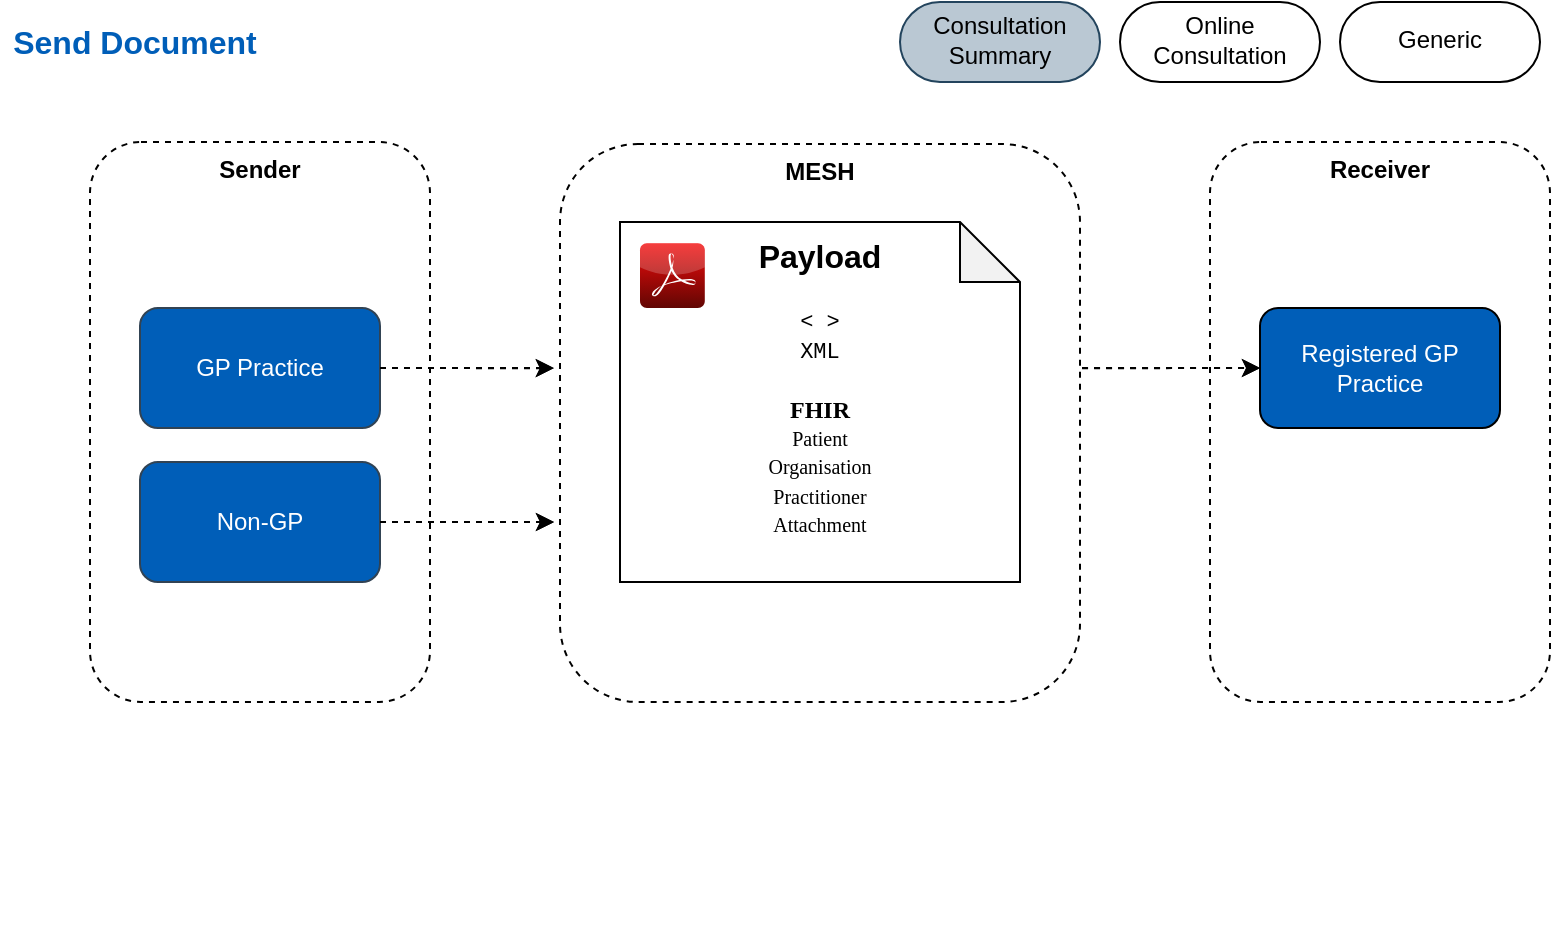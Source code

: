 <mxfile version="13.7.9" type="device" pages="2"><diagram name="Send Doc Payload Roadmap" id="LM8PAtmpakTXze312vQF"><mxGraphModel dx="1086" dy="806" grid="1" gridSize="10" guides="1" tooltips="1" connect="1" arrows="1" fold="1" page="1" pageScale="1" pageWidth="850" pageHeight="1100" math="0" shadow="0"><root><mxCell id="sRZr842CQpW33Wdx9Dos-0"/><mxCell id="sRZr842CQpW33Wdx9Dos-1" value="Generic" parent="sRZr842CQpW33Wdx9Dos-0" visible="0"/><object label="" tags="generic" id="nSyecWbWqNxiAxvZHDKm-29"><mxCell style="group" parent="sRZr842CQpW33Wdx9Dos-1" vertex="1" connectable="0"><mxGeometry x="55" y="80" width="730" height="540" as="geometry"/></mxCell></object><mxCell id="sRZr842CQpW33Wdx9Dos-3" value="&lt;b&gt;Receiver&lt;/b&gt;" style="rounded=1;whiteSpace=wrap;html=1;dashed=1;align=center;verticalAlign=top;" parent="nSyecWbWqNxiAxvZHDKm-29" vertex="1"><mxGeometry x="560" width="170" height="340" as="geometry"/></mxCell><mxCell id="nSyecWbWqNxiAxvZHDKm-23" value="Non-GP&lt;br&gt;(e.g. Community Pharmacy)" style="rounded=1;whiteSpace=wrap;html=1;fillColor=#647687;fontColor=#ffffff;strokeColor=#314354;" parent="nSyecWbWqNxiAxvZHDKm-29" vertex="1"><mxGeometry x="585" y="160" width="120" height="60" as="geometry"/></mxCell><mxCell id="sRZr842CQpW33Wdx9Dos-2" value="&lt;b&gt;MESH&lt;/b&gt;" style="rounded=1;whiteSpace=wrap;html=1;dashed=1;align=center;verticalAlign=top;" parent="nSyecWbWqNxiAxvZHDKm-29" vertex="1"><mxGeometry x="235" y="1" width="260" height="449" as="geometry"/></mxCell><mxCell id="sRZr842CQpW33Wdx9Dos-4" value="&lt;b&gt;Sender&lt;/b&gt;" style="rounded=1;whiteSpace=wrap;html=1;dashed=1;align=center;verticalAlign=top;" parent="nSyecWbWqNxiAxvZHDKm-29" vertex="1"><mxGeometry width="170" height="200" as="geometry"/></mxCell><mxCell id="sRZr842CQpW33Wdx9Dos-22" value="Any" style="rounded=1;whiteSpace=wrap;html=1;strokeColor=#314354;fontColor=#ffffff;fillColor=#005eb8;" parent="nSyecWbWqNxiAxvZHDKm-29" vertex="1"><mxGeometry x="25" y="83" width="120" height="60" as="geometry"/></mxCell><mxCell id="sRZr842CQpW33Wdx9Dos-23" value="&lt;b&gt;&lt;font&gt;&lt;font style=&quot;font-size: 16px&quot;&gt;Payload&lt;/font&gt;&lt;/font&gt;&lt;/b&gt;&lt;br&gt;&lt;br&gt;&lt;span style=&quot;font-family: &amp;#34;courier new&amp;#34; ; font-size: 11px&quot;&gt;&amp;lt; &amp;gt;&lt;/span&gt;&lt;br&gt;&lt;span style=&quot;font-family: &amp;#34;courier new&amp;#34; ; font-size: 11px&quot;&gt;XML&lt;/span&gt;&lt;br&gt;&lt;br&gt;&lt;font face=&quot;Lucida Console&quot; style=&quot;font-size: 10px&quot;&gt;&lt;font style=&quot;font-weight: bold ; font-size: 12px&quot;&gt;FHIR&lt;br&gt;&lt;/font&gt;Patient&lt;br&gt;Organisation&lt;br&gt;Practitioner&lt;br&gt;Attachment&lt;br&gt;Device&lt;br&gt;RelatedPerson&lt;br&gt;&lt;span&gt;Encounter&lt;/span&gt;&lt;br&gt;&lt;span&gt;Observation&lt;/span&gt;&lt;br&gt;&lt;span&gt;AllergyIntolerance&lt;/span&gt;&lt;br&gt;&lt;span&gt;DocumentReference&lt;/span&gt;&lt;br&gt;&lt;span&gt;Questionnaire&lt;/span&gt;&lt;br&gt;&lt;span&gt;QuestionnaireResponse&lt;/span&gt;&lt;br&gt;&lt;span&gt;ReferralRequest&lt;/span&gt;&lt;br&gt;&lt;span&gt;FamilyMemberHistory&lt;/span&gt;&lt;br&gt;&lt;span&gt;Task&lt;/span&gt;&lt;br&gt;&lt;font color=&quot;#005eb8&quot; style=&quot;font-size: 10px&quot;&gt;&lt;span&gt;Medication&lt;/span&gt;&lt;br&gt;&lt;span&gt;MedicationRequest&lt;/span&gt;&lt;br&gt;&lt;span&gt;MediationStatement&lt;/span&gt;&lt;br&gt;&lt;span&gt;Immunization&lt;/span&gt;&lt;br&gt;&lt;span&gt;ProblemHeader&lt;/span&gt;&lt;/font&gt;&lt;/font&gt;" style="shape=note;whiteSpace=wrap;html=1;backgroundOutline=1;darkOpacity=0.05;sketch=0;shadow=0;" parent="nSyecWbWqNxiAxvZHDKm-29" vertex="1"><mxGeometry x="265" y="40" width="200" height="390" as="geometry"/></mxCell><mxCell id="nSyecWbWqNxiAxvZHDKm-20" value="" style="pointerEvents=1;shadow=0;dashed=0;html=1;strokeColor=none;fillColor=#505050;labelPosition=center;verticalLabelPosition=bottom;verticalAlign=top;outlineConnect=0;align=center;shape=mxgraph.office.concepts.attachment;rounded=1;sketch=0;fontSize=12;fontColor=#005EB8;" parent="nSyecWbWqNxiAxvZHDKm-29" vertex="1"><mxGeometry x="275" y="50" width="12.4" height="20" as="geometry"/></mxCell><mxCell id="nSyecWbWqNxiAxvZHDKm-22" value="Registered GP Practice" style="rounded=1;whiteSpace=wrap;html=1;fillColor=#005eb8;fontColor=#FFFFFF;" parent="nSyecWbWqNxiAxvZHDKm-29" vertex="1"><mxGeometry x="585" y="83" width="120" height="60" as="geometry"/></mxCell><mxCell id="nSyecWbWqNxiAxvZHDKm-24" value="" style="endArrow=classic;html=1;dashed=1;strokeWidth=1;fontSize=12;fontColor=#005EB8;exitX=1;exitY=0.5;exitDx=0;exitDy=0;entryX=-0.012;entryY=0.281;entryDx=0;entryDy=0;entryPerimeter=0;" parent="nSyecWbWqNxiAxvZHDKm-29" edge="1"><mxGeometry width="50" height="50" relative="1" as="geometry"><mxPoint x="145" y="113" as="sourcePoint"/><mxPoint x="231.88" y="113.119" as="targetPoint"/></mxGeometry></mxCell><mxCell id="nSyecWbWqNxiAxvZHDKm-25" value="" style="endArrow=classic;html=1;dashed=1;strokeWidth=1;fontSize=12;fontColor=#005EB8;exitX=1.004;exitY=0.281;exitDx=0;exitDy=0;entryX=0;entryY=0.5;entryDx=0;entryDy=0;exitPerimeter=0;" parent="nSyecWbWqNxiAxvZHDKm-29" edge="1"><mxGeometry width="50" height="50" relative="1" as="geometry"><mxPoint x="496.04" y="113.119" as="sourcePoint"/><mxPoint x="585" y="113" as="targetPoint"/></mxGeometry></mxCell><mxCell id="nSyecWbWqNxiAxvZHDKm-26" value="" style="endArrow=classic;html=1;dashed=1;strokeWidth=1;fontSize=12;fontColor=#005EB8;exitX=1.004;exitY=0.281;exitDx=0;exitDy=0;entryX=0;entryY=0.5;entryDx=0;entryDy=0;exitPerimeter=0;" parent="nSyecWbWqNxiAxvZHDKm-29" edge="1"><mxGeometry width="50" height="50" relative="1" as="geometry"><mxPoint x="496.04" y="189.619" as="sourcePoint"/><mxPoint x="585" y="189.5" as="targetPoint"/></mxGeometry></mxCell><mxCell id="sRZr842CQpW33Wdx9Dos-39" value="OC" parent="sRZr842CQpW33Wdx9Dos-0" visible="0"/><object label="" tags="oc" id="nSyecWbWqNxiAxvZHDKm-28"><mxCell style="group" parent="sRZr842CQpW33Wdx9Dos-39" vertex="1" connectable="0"><mxGeometry x="55" y="80" width="730" height="480" as="geometry"/></mxCell></object><mxCell id="sRZr842CQpW33Wdx9Dos-40" value="&lt;b&gt;MESH&lt;/b&gt;" style="rounded=1;whiteSpace=wrap;html=1;dashed=1;align=center;verticalAlign=top;" parent="nSyecWbWqNxiAxvZHDKm-28" vertex="1"><mxGeometry x="235" y="1" width="260" height="379" as="geometry"/></mxCell><mxCell id="sRZr842CQpW33Wdx9Dos-41" value="&lt;b&gt;Receiver&lt;/b&gt;" style="rounded=1;whiteSpace=wrap;html=1;dashed=1;align=center;verticalAlign=top;" parent="nSyecWbWqNxiAxvZHDKm-28" vertex="1"><mxGeometry x="560" width="170" height="340" as="geometry"/></mxCell><mxCell id="sRZr842CQpW33Wdx9Dos-42" value="&lt;b&gt;Sender&lt;/b&gt;" style="rounded=1;whiteSpace=wrap;html=1;dashed=1;align=center;verticalAlign=top;" parent="nSyecWbWqNxiAxvZHDKm-28" vertex="1"><mxGeometry width="170" height="340" as="geometry"/></mxCell><mxCell id="sRZr842CQpW33Wdx9Dos-43" value="GP Practice" style="rounded=1;whiteSpace=wrap;html=1;strokeColor=#314354;fontColor=#ffffff;fillColor=#005eb8;" parent="nSyecWbWqNxiAxvZHDKm-28" vertex="1"><mxGeometry x="25" y="83" width="120" height="60" as="geometry"/></mxCell><mxCell id="sRZr842CQpW33Wdx9Dos-44" value="Registered GP Practice" style="rounded=1;whiteSpace=wrap;html=1;fillColor=#005eb8;fontColor=#FFFFFF;" parent="nSyecWbWqNxiAxvZHDKm-28" vertex="1"><mxGeometry x="585" y="83" width="120" height="60" as="geometry"/></mxCell><mxCell id="sRZr842CQpW33Wdx9Dos-50" value="Non-GP" style="rounded=1;whiteSpace=wrap;html=1;strokeColor=#314354;fontColor=#ffffff;fillColor=#005eb8;" parent="nSyecWbWqNxiAxvZHDKm-28" vertex="1"><mxGeometry x="25" y="160" width="120" height="60" as="geometry"/></mxCell><mxCell id="sRZr842CQpW33Wdx9Dos-53" value="Online Consultation&lt;br&gt;(software at GP Practice)" style="rounded=1;whiteSpace=wrap;html=1;strokeColor=#314354;fontColor=#ffffff;fillColor=#005eb8;" parent="nSyecWbWqNxiAxvZHDKm-28" vertex="1"><mxGeometry x="25" y="240" width="120" height="60" as="geometry"/></mxCell><mxCell id="sRZr842CQpW33Wdx9Dos-60" value="&lt;b style=&quot;font-size: 16px&quot;&gt;Payload&lt;br&gt;&lt;/b&gt;&lt;br&gt;&lt;span style=&quot;font-family: &amp;#34;courier new&amp;#34; ; font-size: 11px&quot;&gt;&amp;lt; &amp;gt;&lt;/span&gt;&lt;br&gt;&lt;span style=&quot;font-family: &amp;#34;courier new&amp;#34; ; font-size: 11px&quot;&gt;XML&lt;/span&gt;&lt;br&gt;&lt;br&gt;&lt;font face=&quot;Lucida Console&quot; style=&quot;font-size: 12px&quot;&gt;&lt;b&gt;&lt;font style=&quot;font-size: 12px&quot;&gt;FHIR&lt;br&gt;&lt;/font&gt;&lt;/b&gt;&lt;/font&gt;&lt;font face=&quot;Lucida Console&quot; style=&quot;font-size: 10px&quot;&gt;Patient&lt;br&gt;Organisation&lt;br&gt;Practitioner&lt;br&gt;Attachment&lt;br&gt;&lt;font style=&quot;font-size: 10px&quot; color=&quot;#005eb8&quot;&gt;Device&lt;br&gt;RelatedPerson&lt;br&gt;Encounter&lt;br&gt;&lt;span&gt;Observation&lt;/span&gt;&lt;br&gt;&lt;span&gt;AllergyIntolerance&lt;/span&gt;&lt;br&gt;&lt;span&gt;DocumentReference&lt;/span&gt;&lt;br&gt;&lt;span&gt;Questionnaire&lt;/span&gt;&lt;br&gt;&lt;span&gt;QuestionnaireResponse&lt;/span&gt;&lt;br&gt;&lt;span&gt;ReferralRequest&lt;/span&gt;&lt;br&gt;&lt;span&gt;FamilyMemberHistory&lt;/span&gt;&lt;br&gt;&lt;span&gt;Task&lt;/span&gt;&lt;/font&gt;&lt;/font&gt;" style="shape=note;whiteSpace=wrap;html=1;backgroundOutline=1;darkOpacity=0.05;sketch=0;shadow=0;" parent="nSyecWbWqNxiAxvZHDKm-28" vertex="1"><mxGeometry x="265" y="40" width="200" height="320" as="geometry"/></mxCell><mxCell id="sRZr842CQpW33Wdx9Dos-65" value="Non-GP&lt;br&gt;(e.g. Community Pharmacy)" style="rounded=1;whiteSpace=wrap;html=1;fillColor=#647687;fontColor=#ffffff;strokeColor=#314354;" parent="nSyecWbWqNxiAxvZHDKm-28" vertex="1"><mxGeometry x="585" y="160" width="120" height="60" as="geometry"/></mxCell><mxCell id="nSyecWbWqNxiAxvZHDKm-11" value="" style="pointerEvents=1;shadow=0;dashed=0;html=1;strokeColor=none;fillColor=#505050;labelPosition=center;verticalLabelPosition=bottom;verticalAlign=top;outlineConnect=0;align=center;shape=mxgraph.office.concepts.attachment;rounded=1;sketch=0;fontSize=12;fontColor=#005EB8;" parent="nSyecWbWqNxiAxvZHDKm-28" vertex="1"><mxGeometry x="275" y="50" width="12.4" height="20" as="geometry"/></mxCell><mxCell id="nSyecWbWqNxiAxvZHDKm-15" value="" style="endArrow=classic;html=1;dashed=1;strokeWidth=1;fontSize=12;fontColor=#005EB8;exitX=1;exitY=0.5;exitDx=0;exitDy=0;entryX=-0.012;entryY=0.281;entryDx=0;entryDy=0;entryPerimeter=0;" parent="nSyecWbWqNxiAxvZHDKm-28" edge="1"><mxGeometry width="50" height="50" relative="1" as="geometry"><mxPoint x="145" y="113" as="sourcePoint"/><mxPoint x="231.88" y="113.119" as="targetPoint"/></mxGeometry></mxCell><mxCell id="nSyecWbWqNxiAxvZHDKm-16" value="" style="endArrow=classic;html=1;dashed=1;strokeWidth=1;fontSize=12;fontColor=#005EB8;exitX=1;exitY=0.5;exitDx=0;exitDy=0;" parent="nSyecWbWqNxiAxvZHDKm-28" edge="1"><mxGeometry width="50" height="50" relative="1" as="geometry"><mxPoint x="145" y="190" as="sourcePoint"/><mxPoint x="232" y="190" as="targetPoint"/></mxGeometry></mxCell><mxCell id="nSyecWbWqNxiAxvZHDKm-17" value="" style="endArrow=classic;html=1;dashed=1;strokeWidth=1;fontSize=12;fontColor=#005EB8;exitX=1.004;exitY=0.281;exitDx=0;exitDy=0;entryX=0;entryY=0.5;entryDx=0;entryDy=0;exitPerimeter=0;" parent="nSyecWbWqNxiAxvZHDKm-28" edge="1"><mxGeometry width="50" height="50" relative="1" as="geometry"><mxPoint x="496.04" y="113.119" as="sourcePoint"/><mxPoint x="585" y="113" as="targetPoint"/></mxGeometry></mxCell><mxCell id="nSyecWbWqNxiAxvZHDKm-18" value="" style="endArrow=classic;html=1;dashed=1;strokeWidth=1;fontSize=12;fontColor=#005EB8;exitX=1.004;exitY=0.281;exitDx=0;exitDy=0;entryX=0;entryY=0.5;entryDx=0;entryDy=0;exitPerimeter=0;" parent="nSyecWbWqNxiAxvZHDKm-28" edge="1"><mxGeometry width="50" height="50" relative="1" as="geometry"><mxPoint x="496.04" y="189.619" as="sourcePoint"/><mxPoint x="585" y="189.5" as="targetPoint"/></mxGeometry></mxCell><mxCell id="nSyecWbWqNxiAxvZHDKm-19" value="" style="endArrow=classic;html=1;dashed=1;strokeWidth=1;fontSize=12;fontColor=#005EB8;exitX=1;exitY=0.5;exitDx=0;exitDy=0;" parent="nSyecWbWqNxiAxvZHDKm-28" edge="1"><mxGeometry width="50" height="50" relative="1" as="geometry"><mxPoint x="145" y="269.76" as="sourcePoint"/><mxPoint x="232" y="269.76" as="targetPoint"/></mxGeometry></mxCell><mxCell id="sRZr842CQpW33Wdx9Dos-67" value="Consultation" parent="sRZr842CQpW33Wdx9Dos-0"/><object label="" tags="consultation" id="nSyecWbWqNxiAxvZHDKm-27"><mxCell style="group" parent="sRZr842CQpW33Wdx9Dos-67" vertex="1" connectable="0"><mxGeometry x="55" y="80" width="730" height="400" as="geometry"/></mxCell></object><mxCell id="sRZr842CQpW33Wdx9Dos-68" value="&lt;b&gt;MESH&lt;/b&gt;" style="rounded=1;whiteSpace=wrap;html=1;dashed=1;align=center;verticalAlign=top;" parent="nSyecWbWqNxiAxvZHDKm-27" vertex="1"><mxGeometry x="235" y="1" width="260" height="279" as="geometry"/></mxCell><mxCell id="sRZr842CQpW33Wdx9Dos-69" value="&lt;b&gt;Receiver&lt;/b&gt;" style="rounded=1;whiteSpace=wrap;html=1;dashed=1;align=center;verticalAlign=top;" parent="nSyecWbWqNxiAxvZHDKm-27" vertex="1"><mxGeometry x="560" width="170" height="280" as="geometry"/></mxCell><mxCell id="sRZr842CQpW33Wdx9Dos-70" value="&lt;b&gt;Sender&lt;/b&gt;" style="rounded=1;whiteSpace=wrap;html=1;dashed=1;align=center;verticalAlign=top;" parent="nSyecWbWqNxiAxvZHDKm-27" vertex="1"><mxGeometry width="170" height="280" as="geometry"/></mxCell><mxCell id="sRZr842CQpW33Wdx9Dos-71" value="GP Practice" style="rounded=1;whiteSpace=wrap;html=1;strokeColor=#314354;fontColor=#ffffff;fillColor=#005eb8;" parent="nSyecWbWqNxiAxvZHDKm-27" vertex="1"><mxGeometry x="25" y="83" width="120" height="60" as="geometry"/></mxCell><mxCell id="sRZr842CQpW33Wdx9Dos-72" value="Registered GP Practice" style="rounded=1;whiteSpace=wrap;html=1;fillColor=#005eb8;fontColor=#FFFFFF;" parent="nSyecWbWqNxiAxvZHDKm-27" vertex="1"><mxGeometry x="585" y="83" width="120" height="60" as="geometry"/></mxCell><mxCell id="sRZr842CQpW33Wdx9Dos-78" value="Non-GP" style="rounded=1;whiteSpace=wrap;html=1;strokeColor=#314354;fontColor=#ffffff;fillColor=#005eb8;" parent="nSyecWbWqNxiAxvZHDKm-27" vertex="1"><mxGeometry x="25" y="160" width="120" height="60" as="geometry"/></mxCell><mxCell id="sRZr842CQpW33Wdx9Dos-81" value="" style="endArrow=none;dashed=1;html=1;strokeWidth=1;fontSize=15;fontColor=#005EB8;entryX=0;entryY=0.5;entryDx=0;entryDy=0;entryPerimeter=0;edgeStyle=orthogonalEdgeStyle;" parent="nSyecWbWqNxiAxvZHDKm-27" edge="1"><mxGeometry width="50" height="50" relative="1" as="geometry"><mxPoint x="401.2" y="175.4" as="sourcePoint"/><mxPoint x="417.4" y="215" as="targetPoint"/></mxGeometry></mxCell><mxCell id="nSyecWbWqNxiAxvZHDKm-1" value="&lt;font style=&quot;font-size: 16px&quot;&gt;&lt;b&gt;Payload&lt;/b&gt;&lt;/font&gt;&lt;br&gt;&lt;br&gt;&lt;span style=&quot;font-family: &amp;#34;courier new&amp;#34; ; font-size: 11px&quot;&gt;&amp;lt; &amp;gt;&lt;/span&gt;&lt;br&gt;&lt;span style=&quot;font-family: &amp;#34;courier new&amp;#34; ; font-size: 11px&quot;&gt;XML&lt;/span&gt;&lt;br&gt;&lt;br&gt;&lt;font face=&quot;Lucida Console&quot; style=&quot;font-size: 10px&quot;&gt;&lt;font style=&quot;font-weight: bold ; font-size: 12px&quot;&gt;FHIR&lt;br&gt;&lt;/font&gt;Patient&lt;br&gt;Organisation&lt;br&gt;Practitioner&lt;br&gt;Attachment&lt;br&gt;&lt;br&gt;&lt;/font&gt;" style="shape=note;whiteSpace=wrap;html=1;backgroundOutline=1;darkOpacity=0.05;sketch=0;shadow=0;" parent="nSyecWbWqNxiAxvZHDKm-27" vertex="1"><mxGeometry x="265" y="40" width="200" height="180" as="geometry"/></mxCell><mxCell id="nSyecWbWqNxiAxvZHDKm-2" value="" style="dashed=0;outlineConnect=0;html=1;align=center;labelPosition=center;verticalLabelPosition=bottom;verticalAlign=top;shape=mxgraph.webicons.adobe_pdf;fillColor=#F40C0C;gradientColor=#610603" parent="nSyecWbWqNxiAxvZHDKm-27" vertex="1"><mxGeometry x="275" y="50.6" width="32.4" height="32.4" as="geometry"/></mxCell><mxCell id="nSyecWbWqNxiAxvZHDKm-5" value="" style="endArrow=classic;html=1;dashed=1;strokeWidth=1;fontSize=12;fontColor=#005EB8;exitX=1;exitY=0.5;exitDx=0;exitDy=0;" parent="nSyecWbWqNxiAxvZHDKm-27" source="sRZr842CQpW33Wdx9Dos-71" edge="1"><mxGeometry width="50" height="50" relative="1" as="geometry"><mxPoint x="155" y="140" as="sourcePoint"/><mxPoint x="232" y="113" as="targetPoint"/></mxGeometry></mxCell><mxCell id="nSyecWbWqNxiAxvZHDKm-6" value="" style="endArrow=classic;html=1;dashed=1;strokeWidth=1;fontSize=12;fontColor=#005EB8;exitX=1;exitY=0.5;exitDx=0;exitDy=0;" parent="nSyecWbWqNxiAxvZHDKm-27" source="sRZr842CQpW33Wdx9Dos-78" edge="1"><mxGeometry width="50" height="50" relative="1" as="geometry"><mxPoint x="145" y="220" as="sourcePoint"/><mxPoint x="232" y="190" as="targetPoint"/></mxGeometry></mxCell><mxCell id="nSyecWbWqNxiAxvZHDKm-7" value="" style="endArrow=classic;html=1;dashed=1;strokeWidth=1;fontSize=12;fontColor=#005EB8;entryX=0;entryY=0.5;entryDx=0;entryDy=0;" parent="nSyecWbWqNxiAxvZHDKm-27" target="sRZr842CQpW33Wdx9Dos-72" edge="1"><mxGeometry width="50" height="50" relative="1" as="geometry"><mxPoint x="496" y="113" as="sourcePoint"/><mxPoint x="555" y="90" as="targetPoint"/></mxGeometry></mxCell><mxCell id="nSyecWbWqNxiAxvZHDKm-12" value="" style="endArrow=classic;html=1;dashed=1;strokeWidth=1;fontSize=12;fontColor=#005EB8;exitX=1;exitY=0.5;exitDx=0;exitDy=0;entryX=-0.012;entryY=0.281;entryDx=0;entryDy=0;entryPerimeter=0;" parent="nSyecWbWqNxiAxvZHDKm-27" edge="1"><mxGeometry width="50" height="50" relative="1" as="geometry"><mxPoint x="145" y="113" as="sourcePoint"/><mxPoint x="231.88" y="113.119" as="targetPoint"/></mxGeometry></mxCell><mxCell id="nSyecWbWqNxiAxvZHDKm-13" value="" style="endArrow=classic;html=1;dashed=1;strokeWidth=1;fontSize=12;fontColor=#005EB8;exitX=1;exitY=0.5;exitDx=0;exitDy=0;" parent="nSyecWbWqNxiAxvZHDKm-27" edge="1"><mxGeometry width="50" height="50" relative="1" as="geometry"><mxPoint x="145" y="190" as="sourcePoint"/><mxPoint x="232" y="190" as="targetPoint"/></mxGeometry></mxCell><mxCell id="nSyecWbWqNxiAxvZHDKm-14" value="" style="endArrow=classic;html=1;dashed=1;strokeWidth=1;fontSize=12;fontColor=#005EB8;exitX=1.004;exitY=0.281;exitDx=0;exitDy=0;entryX=0;entryY=0.5;entryDx=0;entryDy=0;exitPerimeter=0;" parent="nSyecWbWqNxiAxvZHDKm-27" edge="1"><mxGeometry width="50" height="50" relative="1" as="geometry"><mxPoint x="496.04" y="113.119" as="sourcePoint"/><mxPoint x="585" y="113" as="targetPoint"/></mxGeometry></mxCell><mxCell id="sRZr842CQpW33Wdx9Dos-82" value="Buttons" parent="sRZr842CQpW33Wdx9Dos-0"/><mxCell id="sRZr842CQpW33Wdx9Dos-89" value="&lt;font style=&quot;font-size: 16px&quot;&gt;Send Document&lt;/font&gt;" style="text;html=1;strokeColor=none;fillColor=none;align=center;verticalAlign=middle;whiteSpace=wrap;rounded=0;shadow=0;dashed=1;sketch=0;fontSize=15;fontStyle=1;fontColor=#005EB8;" parent="sRZr842CQpW33Wdx9Dos-82" vertex="1"><mxGeometry x="10" y="20" width="135" height="20" as="geometry"/></mxCell><object label="Consultation &lt;br style=&quot;font-size: 12px;&quot;&gt;Summary&lt;br style=&quot;font-size: 12px;&quot;&gt;" tags="consultation_on" id="nSyecWbWqNxiAxvZHDKm-49"><mxCell style="rounded=1;whiteSpace=wrap;shadow=0;sketch=0;strokeWidth=1;fillColor=#bac8d3;fontSize=12;align=center;strokeColor=#23445d;arcSize=50;spacingTop=-2;html=1;" parent="sRZr842CQpW33Wdx9Dos-82" vertex="1"><mxGeometry x="460" y="10" width="100" height="40" as="geometry"/></mxCell></object><UserObject label="Online Consultation" tags="oc_on" id="nSyecWbWqNxiAxvZHDKm-50"><mxCell style="rounded=1;whiteSpace=wrap;shadow=0;sketch=0;strokeWidth=1;fontSize=12;align=center;arcSize=50;spacingTop=-2;html=1;fillColor=#bac8d3;strokeColor=#23445d;" parent="sRZr842CQpW33Wdx9Dos-82" vertex="1" visible="0"><mxGeometry x="570" y="10" width="100" height="40" as="geometry"/></mxCell></UserObject><UserObject label="Generic" tags="generic_on" id="nSyecWbWqNxiAxvZHDKm-51"><mxCell style="rounded=1;whiteSpace=wrap;shadow=0;sketch=0;strokeWidth=1;fontSize=12;align=center;arcSize=50;spacingTop=-2;html=1;fillColor=#bac8d3;strokeColor=#23445d;" parent="sRZr842CQpW33Wdx9Dos-82" vertex="1" visible="0"><mxGeometry x="680" y="10" width="100" height="40" as="geometry"/></mxCell></UserObject><object label="Consultation &lt;br style=&quot;font-size: 12px;&quot;&gt;Summary&lt;br style=&quot;font-size: 12px;&quot;&gt;" tags="consultation" link="data:action/json,{&quot;actions&quot;:[{&quot;show&quot;:{&quot;cells&quot;:[&quot;nSyecWbWqNxiAxvZHDKm-54&quot;,&quot;nSyecWbWqNxiAxvZHDKm-53&quot;,&quot;sRZr842CQpW33Wdx9Dos-67&quot;,&quot;nSyecWbWqNxiAxvZHDKm-49&quot;]}},{&quot;hide&quot;:{&quot;cells&quot;:[&quot;sRZr842CQpW33Wdx9Dos-39&quot;,&quot;nSyecWbWqNxiAxvZHDKm-50&quot;,&quot;sRZr842CQpW33Wdx9Dos-1&quot;,&quot;nSyecWbWqNxiAxvZHDKm-52&quot;,&quot;nSyecWbWqNxiAxvZHDKm-51&quot;]}},{&quot;highlight&quot;:{&quot;cells&quot;:[&quot;nSyecWbWqNxiAxvZHDKm-1&quot;]}}]}" id="nSyecWbWqNxiAxvZHDKm-52"><mxCell style="rounded=1;whiteSpace=wrap;shadow=0;sketch=0;strokeWidth=1;fontSize=12;align=center;arcSize=50;spacingTop=-2;html=1;" parent="sRZr842CQpW33Wdx9Dos-82" vertex="1" visible="0"><mxGeometry x="460" y="10" width="100" height="40" as="geometry"/></mxCell></object><UserObject label="Online Consultation" tags="oc" link="data:action/json,{&quot;actions&quot;:[{&quot;show&quot;:{&quot;cells&quot;:[&quot;nSyecWbWqNxiAxvZHDKm-54&quot;,&quot;nSyecWbWqNxiAxvZHDKm-52&quot;,&quot;sRZr842CQpW33Wdx9Dos-39&quot;,&quot;nSyecWbWqNxiAxvZHDKm-50&quot;]}},{&quot;hide&quot;:{&quot;cells&quot;:[&quot;sRZr842CQpW33Wdx9Dos-67&quot;,&quot;sRZr842CQpW33Wdx9Dos-1&quot;,&quot;nSyecWbWqNxiAxvZHDKm-53&quot;,&quot;nSyecWbWqNxiAxvZHDKm-49&quot;,&quot;nSyecWbWqNxiAxvZHDKm-51&quot;]}},{&quot;highlight&quot;:{&quot;cells&quot;:[&quot;sRZr842CQpW33Wdx9Dos-60&quot;,&quot;sRZr842CQpW33Wdx9Dos-53&quot;,&quot;sRZr842CQpW33Wdx9Dos-65&quot;]}}]}" id="nSyecWbWqNxiAxvZHDKm-53"><mxCell style="rounded=1;whiteSpace=wrap;shadow=0;sketch=0;strokeWidth=1;fontSize=12;align=center;arcSize=50;spacingTop=-2;html=1;" parent="sRZr842CQpW33Wdx9Dos-82" vertex="1"><mxGeometry x="570" y="10" width="100" height="40" as="geometry"/></mxCell></UserObject><UserObject label="Generic" tags="generic" link="data:action/json,{&quot;actions&quot;:[{&quot;show&quot;:{&quot;cells&quot;:[&quot;*&quot;]}},{&quot;show&quot;:{&quot;cells&quot;:[&quot;sRZr842CQpW33Wdx9Dos-1&quot;,&quot;nSyecWbWqNxiAxvZHDKm-51&quot;,&quot;nSyecWbWqNxiAxvZHDKm-52&quot;,&quot;nSyecWbWqNxiAxvZHDKm-53&quot;]}},{&quot;hide&quot;:{&quot;cells&quot;:[&quot;sRZr842CQpW33Wdx9Dos-67&quot;,&quot;sRZr842CQpW33Wdx9Dos-39&quot;,&quot;nSyecWbWqNxiAxvZHDKm-54&quot;,&quot;nSyecWbWqNxiAxvZHDKm-49&quot;,&quot;nSyecWbWqNxiAxvZHDKm-50&quot;]}},{&quot;highlight&quot;:{&quot;cells&quot;:[&quot;sRZr842CQpW33Wdx9Dos-22&quot;,&quot;sRZr842CQpW33Wdx9Dos-23&quot;]}}]}" id="nSyecWbWqNxiAxvZHDKm-54"><mxCell style="rounded=1;whiteSpace=wrap;shadow=0;sketch=0;strokeWidth=1;fontSize=12;align=center;arcSize=50;spacingTop=-2;html=1;" parent="sRZr842CQpW33Wdx9Dos-82" vertex="1"><mxGeometry x="680" y="10" width="100" height="40" as="geometry"/></mxCell></UserObject></root></mxGraphModel></diagram><diagram name="Update Record Payload Roadmap" id="o6FV0mHlWXEP3U3M4dl-"><mxGraphModel dx="1086" dy="806" grid="1" gridSize="10" guides="1" tooltips="1" connect="1" arrows="1" fold="1" page="1" pageScale="1" pageWidth="850" pageHeight="1100" math="0" shadow="0"><root><mxCell id="XzDRAhvfqOwAmQXR3dLg-0"/><mxCell id="XzDRAhvfqOwAmQXR3dLg-1" value="Generic" parent="XzDRAhvfqOwAmQXR3dLg-0"/><object label="" tags="generic" id="XzDRAhvfqOwAmQXR3dLg-2"><mxCell style="group" parent="XzDRAhvfqOwAmQXR3dLg-1" vertex="1" connectable="0"><mxGeometry x="55" y="80" width="730" height="570" as="geometry"/></mxCell></object><mxCell id="XzDRAhvfqOwAmQXR3dLg-3" value="&lt;b&gt;Receiver&lt;/b&gt;" style="rounded=1;whiteSpace=wrap;html=1;dashed=1;align=center;verticalAlign=top;" parent="XzDRAhvfqOwAmQXR3dLg-2" vertex="1"><mxGeometry x="560" width="170" height="200" as="geometry"/></mxCell><mxCell id="XzDRAhvfqOwAmQXR3dLg-5" value="&lt;b&gt;MESH&lt;/b&gt;" style="rounded=1;whiteSpace=wrap;html=1;dashed=1;align=center;verticalAlign=top;" parent="XzDRAhvfqOwAmQXR3dLg-2" vertex="1"><mxGeometry x="235" y="1" width="260" height="549" as="geometry"/></mxCell><mxCell id="XzDRAhvfqOwAmQXR3dLg-6" value="&lt;b&gt;Sender&lt;/b&gt;" style="rounded=1;whiteSpace=wrap;html=1;dashed=1;align=center;verticalAlign=top;" parent="XzDRAhvfqOwAmQXR3dLg-2" vertex="1"><mxGeometry width="170" height="200" as="geometry"/></mxCell><mxCell id="XzDRAhvfqOwAmQXR3dLg-7" value="Any" style="rounded=1;whiteSpace=wrap;html=1;strokeColor=#314354;fontColor=#ffffff;fillColor=#005eb8;" parent="XzDRAhvfqOwAmQXR3dLg-2" vertex="1"><mxGeometry x="25" y="83" width="120" height="60" as="geometry"/></mxCell><mxCell id="XzDRAhvfqOwAmQXR3dLg-8" value="&lt;b&gt;&lt;font&gt;&lt;font style=&quot;font-size: 16px&quot;&gt;Payload&lt;/font&gt;&lt;/font&gt;&lt;/b&gt;&lt;br&gt;&lt;br&gt;&lt;span style=&quot;font-family: &amp;#34;courier new&amp;#34; ; font-size: 11px&quot;&gt;&amp;lt; &amp;gt;&lt;/span&gt;&lt;br&gt;&lt;span style=&quot;font-family: &amp;#34;courier new&amp;#34; ; font-size: 11px&quot;&gt;XML&lt;/span&gt;&lt;br&gt;&lt;br&gt;&lt;font face=&quot;Lucida Console&quot;&gt;&lt;font style=&quot;font-size: 12px ; font-weight: bold&quot;&gt;FHIR&lt;br&gt;&lt;/font&gt;&lt;font color=&quot;#005eb8&quot;&gt;&lt;div&gt;&lt;span style=&quot;font-size: 10px&quot;&gt;Patient&lt;/span&gt;&lt;/div&gt;&lt;div&gt;&lt;span style=&quot;font-size: 10px&quot;&gt;Organization&lt;/span&gt;&lt;/div&gt;&lt;div&gt;&lt;span style=&quot;font-size: 10px&quot;&gt;Practitioner&lt;/span&gt;&lt;/div&gt;&lt;div&gt;&lt;span style=&quot;font-size: 10px&quot;&gt;RelatedPerson&lt;/span&gt;&lt;/div&gt;&lt;div&gt;&lt;span style=&quot;font-size: 10px&quot;&gt;Attachment&lt;/span&gt;&lt;/div&gt;&lt;div&gt;&lt;span style=&quot;font-size: 10px&quot;&gt;Device&lt;/span&gt;&lt;/div&gt;&lt;div&gt;&lt;span style=&quot;font-size: 10px&quot;&gt;Encounter&lt;/span&gt;&lt;/div&gt;&lt;div&gt;&lt;span style=&quot;font-size: 10px&quot;&gt;List&lt;/span&gt;&lt;/div&gt;&lt;div&gt;&lt;span style=&quot;font-size: 10px&quot;&gt;Observation&lt;/span&gt;&lt;/div&gt;&lt;div&gt;&lt;span style=&quot;font-size: 10px&quot;&gt;Questionnaire&lt;/span&gt;&lt;/div&gt;&lt;div&gt;&lt;span style=&quot;font-size: 10px&quot;&gt;QuestionnaireResponse&lt;/span&gt;&lt;/div&gt;&lt;div&gt;&lt;span style=&quot;font-size: 10px&quot;&gt;ReferralRequest&lt;/span&gt;&lt;/div&gt;&lt;div&gt;&lt;span style=&quot;font-size: 10px&quot;&gt;DocumentReference&lt;/span&gt;&lt;/div&gt;&lt;div&gt;&lt;span style=&quot;font-size: 10px&quot;&gt;AllergyIntolerance&lt;/span&gt;&lt;/div&gt;&lt;div&gt;&lt;span style=&quot;font-size: 10px&quot;&gt;FamilyMemberHistory&lt;/span&gt;&lt;/div&gt;&lt;div&gt;&lt;span style=&quot;font-size: 10px&quot;&gt;Task&lt;/span&gt;&lt;/div&gt;&lt;div&gt;&lt;span style=&quot;font-size: 10px&quot;&gt;Consent&lt;/span&gt;&lt;/div&gt;&lt;div&gt;&lt;span style=&quot;font-size: 10px&quot;&gt;Location&lt;/span&gt;&lt;/div&gt;&lt;div&gt;&lt;span style=&quot;font-size: 10px&quot;&gt;Medication&lt;/span&gt;&lt;/div&gt;&lt;div&gt;&lt;span style=&quot;font-size: 10px&quot;&gt;MedicationRequest&lt;/span&gt;&lt;/div&gt;&lt;div&gt;&lt;span style=&quot;font-size: 10px&quot;&gt;MedicationStatement&lt;/span&gt;&lt;/div&gt;&lt;div&gt;&lt;span style=&quot;font-size: 10px&quot;&gt;Immunization&lt;/span&gt;&lt;/div&gt;&lt;div&gt;&lt;span style=&quot;font-size: 10px&quot;&gt;ProblemHeader(Condition)&lt;/span&gt;&lt;/div&gt;&lt;div&gt;&lt;span style=&quot;font-size: 10px&quot;&gt;ProcedureRequest&lt;/span&gt;&lt;/div&gt;&lt;div&gt;&lt;span style=&quot;font-size: 10px&quot;&gt;DiagnosticReport&lt;/span&gt;&lt;/div&gt;&lt;div&gt;&lt;span style=&quot;font-size: 10px&quot;&gt;Specimen&lt;/span&gt;&lt;/div&gt;&lt;br&gt;&lt;/font&gt;&lt;/font&gt;" style="shape=note;whiteSpace=wrap;html=1;backgroundOutline=1;darkOpacity=0.05;sketch=0;shadow=0;" parent="XzDRAhvfqOwAmQXR3dLg-2" vertex="1"><mxGeometry x="265" y="40" width="200" height="490" as="geometry"/></mxCell><mxCell id="XzDRAhvfqOwAmQXR3dLg-10" value="Registered GP Practice" style="rounded=1;whiteSpace=wrap;html=1;fillColor=#005eb8;fontColor=#FFFFFF;" parent="XzDRAhvfqOwAmQXR3dLg-2" vertex="1"><mxGeometry x="585" y="83" width="120" height="60" as="geometry"/></mxCell><mxCell id="XzDRAhvfqOwAmQXR3dLg-11" value="" style="endArrow=classic;html=1;dashed=1;strokeWidth=1;fontSize=12;fontColor=#005EB8;exitX=1;exitY=0.5;exitDx=0;exitDy=0;entryX=-0.012;entryY=0.281;entryDx=0;entryDy=0;entryPerimeter=0;" parent="XzDRAhvfqOwAmQXR3dLg-2" edge="1"><mxGeometry width="50" height="50" relative="1" as="geometry"><mxPoint x="145" y="113" as="sourcePoint"/><mxPoint x="231.88" y="113.119" as="targetPoint"/></mxGeometry></mxCell><mxCell id="XzDRAhvfqOwAmQXR3dLg-12" value="" style="endArrow=classic;html=1;dashed=1;strokeWidth=1;fontSize=12;fontColor=#005EB8;exitX=1.004;exitY=0.281;exitDx=0;exitDy=0;entryX=0;entryY=0.5;entryDx=0;entryDy=0;exitPerimeter=0;" parent="XzDRAhvfqOwAmQXR3dLg-2" edge="1"><mxGeometry width="50" height="50" relative="1" as="geometry"><mxPoint x="496.04" y="113.119" as="sourcePoint"/><mxPoint x="585" y="113" as="targetPoint"/></mxGeometry></mxCell><mxCell id="XzDRAhvfqOwAmQXR3dLg-14" value="OC" parent="XzDRAhvfqOwAmQXR3dLg-0" visible="0"/><object label="" tags="oc" id="XzDRAhvfqOwAmQXR3dLg-15"><mxCell style="group" parent="XzDRAhvfqOwAmQXR3dLg-14" vertex="1" connectable="0"><mxGeometry x="55" y="80" width="730" height="480" as="geometry"/></mxCell></object><mxCell id="XzDRAhvfqOwAmQXR3dLg-16" value="&lt;b&gt;MESH&lt;/b&gt;" style="rounded=1;whiteSpace=wrap;html=1;dashed=1;align=center;verticalAlign=top;" parent="XzDRAhvfqOwAmQXR3dLg-15" vertex="1"><mxGeometry x="235" y="1" width="260" height="379" as="geometry"/></mxCell><mxCell id="XzDRAhvfqOwAmQXR3dLg-17" value="&lt;b&gt;Receiver&lt;/b&gt;" style="rounded=1;whiteSpace=wrap;html=1;dashed=1;align=center;verticalAlign=top;" parent="XzDRAhvfqOwAmQXR3dLg-15" vertex="1"><mxGeometry x="560" width="170" height="340" as="geometry"/></mxCell><mxCell id="XzDRAhvfqOwAmQXR3dLg-18" value="&lt;b&gt;Sender&lt;/b&gt;" style="rounded=1;whiteSpace=wrap;html=1;dashed=1;align=center;verticalAlign=top;" parent="XzDRAhvfqOwAmQXR3dLg-15" vertex="1"><mxGeometry width="170" height="340" as="geometry"/></mxCell><mxCell id="XzDRAhvfqOwAmQXR3dLg-19" value="GP Practice" style="rounded=1;whiteSpace=wrap;html=1;strokeColor=#314354;fontColor=#ffffff;fillColor=#005eb8;" parent="XzDRAhvfqOwAmQXR3dLg-15" vertex="1"><mxGeometry x="25" y="83" width="120" height="60" as="geometry"/></mxCell><mxCell id="XzDRAhvfqOwAmQXR3dLg-20" value="Registered GP Practice" style="rounded=1;whiteSpace=wrap;html=1;fillColor=#005eb8;fontColor=#FFFFFF;" parent="XzDRAhvfqOwAmQXR3dLg-15" vertex="1"><mxGeometry x="585" y="83" width="120" height="60" as="geometry"/></mxCell><mxCell id="XzDRAhvfqOwAmQXR3dLg-21" value="Non-GP" style="rounded=1;whiteSpace=wrap;html=1;strokeColor=#314354;fontColor=#ffffff;fillColor=#005eb8;" parent="XzDRAhvfqOwAmQXR3dLg-15" vertex="1"><mxGeometry x="25" y="160" width="120" height="60" as="geometry"/></mxCell><mxCell id="XzDRAhvfqOwAmQXR3dLg-22" value="Online Consultation&lt;br&gt;(software at GP Practice)" style="rounded=1;whiteSpace=wrap;html=1;strokeColor=#314354;fontColor=#ffffff;fillColor=#005eb8;" parent="XzDRAhvfqOwAmQXR3dLg-15" vertex="1"><mxGeometry x="25" y="240" width="120" height="60" as="geometry"/></mxCell><mxCell id="XzDRAhvfqOwAmQXR3dLg-23" value="&lt;b style=&quot;font-size: 16px&quot;&gt;Payload&lt;br&gt;&lt;/b&gt;&lt;br&gt;&lt;span style=&quot;font-family: &amp;#34;courier new&amp;#34; ; font-size: 11px&quot;&gt;&amp;lt; &amp;gt;&lt;/span&gt;&lt;br&gt;&lt;span style=&quot;font-family: &amp;#34;courier new&amp;#34; ; font-size: 11px&quot;&gt;XML&lt;/span&gt;&lt;br&gt;&lt;br&gt;&lt;font face=&quot;Lucida Console&quot; style=&quot;font-size: 12px&quot;&gt;&lt;b&gt;&lt;font style=&quot;font-size: 12px&quot;&gt;FHIR&lt;br&gt;&lt;/font&gt;&lt;/b&gt;&lt;/font&gt;&lt;font face=&quot;Lucida Console&quot; style=&quot;font-size: 10px&quot;&gt;Patient&lt;br&gt;Organisation&lt;br&gt;Practitioner&lt;br&gt;Attachment&lt;br&gt;&lt;font style=&quot;font-size: 10px&quot; color=&quot;#005eb8&quot;&gt;Device&lt;br&gt;RelatedPerson&lt;br&gt;Encounter&lt;br&gt;&lt;span&gt;Observation&lt;/span&gt;&lt;br&gt;&lt;span&gt;AllergyIntolerance&lt;/span&gt;&lt;br&gt;&lt;span&gt;DocumentReference&lt;/span&gt;&lt;br&gt;&lt;span&gt;Questionnaire&lt;/span&gt;&lt;br&gt;&lt;span&gt;QuestionnaireResponse&lt;/span&gt;&lt;br&gt;&lt;span&gt;ReferralRequest&lt;/span&gt;&lt;br&gt;&lt;span&gt;FamilyMemberHistory&lt;/span&gt;&lt;br&gt;&lt;span&gt;Task&lt;/span&gt;&lt;/font&gt;&lt;/font&gt;" style="shape=note;whiteSpace=wrap;html=1;backgroundOutline=1;darkOpacity=0.05;sketch=0;shadow=0;" parent="XzDRAhvfqOwAmQXR3dLg-15" vertex="1"><mxGeometry x="265" y="40" width="200" height="320" as="geometry"/></mxCell><mxCell id="XzDRAhvfqOwAmQXR3dLg-24" value="Non-GP&lt;br&gt;(e.g. Community Pharmacy)" style="rounded=1;whiteSpace=wrap;html=1;fillColor=#647687;fontColor=#ffffff;strokeColor=#314354;" parent="XzDRAhvfqOwAmQXR3dLg-15" vertex="1"><mxGeometry x="585" y="160" width="120" height="60" as="geometry"/></mxCell><mxCell id="XzDRAhvfqOwAmQXR3dLg-25" value="" style="pointerEvents=1;shadow=0;dashed=0;html=1;strokeColor=none;fillColor=#505050;labelPosition=center;verticalLabelPosition=bottom;verticalAlign=top;outlineConnect=0;align=center;shape=mxgraph.office.concepts.attachment;rounded=1;sketch=0;fontSize=12;fontColor=#005EB8;" parent="XzDRAhvfqOwAmQXR3dLg-15" vertex="1"><mxGeometry x="275" y="50" width="12.4" height="20" as="geometry"/></mxCell><mxCell id="XzDRAhvfqOwAmQXR3dLg-26" value="" style="endArrow=classic;html=1;dashed=1;strokeWidth=1;fontSize=12;fontColor=#005EB8;exitX=1;exitY=0.5;exitDx=0;exitDy=0;entryX=-0.012;entryY=0.281;entryDx=0;entryDy=0;entryPerimeter=0;" parent="XzDRAhvfqOwAmQXR3dLg-15" edge="1"><mxGeometry width="50" height="50" relative="1" as="geometry"><mxPoint x="145" y="113" as="sourcePoint"/><mxPoint x="231.88" y="113.119" as="targetPoint"/></mxGeometry></mxCell><mxCell id="XzDRAhvfqOwAmQXR3dLg-27" value="" style="endArrow=classic;html=1;dashed=1;strokeWidth=1;fontSize=12;fontColor=#005EB8;exitX=1;exitY=0.5;exitDx=0;exitDy=0;" parent="XzDRAhvfqOwAmQXR3dLg-15" edge="1"><mxGeometry width="50" height="50" relative="1" as="geometry"><mxPoint x="145" y="190" as="sourcePoint"/><mxPoint x="232" y="190" as="targetPoint"/></mxGeometry></mxCell><mxCell id="XzDRAhvfqOwAmQXR3dLg-28" value="" style="endArrow=classic;html=1;dashed=1;strokeWidth=1;fontSize=12;fontColor=#005EB8;exitX=1.004;exitY=0.281;exitDx=0;exitDy=0;entryX=0;entryY=0.5;entryDx=0;entryDy=0;exitPerimeter=0;" parent="XzDRAhvfqOwAmQXR3dLg-15" edge="1"><mxGeometry width="50" height="50" relative="1" as="geometry"><mxPoint x="496.04" y="113.119" as="sourcePoint"/><mxPoint x="585" y="113" as="targetPoint"/></mxGeometry></mxCell><mxCell id="XzDRAhvfqOwAmQXR3dLg-29" value="" style="endArrow=classic;html=1;dashed=1;strokeWidth=1;fontSize=12;fontColor=#005EB8;exitX=1.004;exitY=0.281;exitDx=0;exitDy=0;entryX=0;entryY=0.5;entryDx=0;entryDy=0;exitPerimeter=0;" parent="XzDRAhvfqOwAmQXR3dLg-15" edge="1"><mxGeometry width="50" height="50" relative="1" as="geometry"><mxPoint x="496.04" y="189.619" as="sourcePoint"/><mxPoint x="585" y="189.5" as="targetPoint"/></mxGeometry></mxCell><mxCell id="XzDRAhvfqOwAmQXR3dLg-30" value="" style="endArrow=classic;html=1;dashed=1;strokeWidth=1;fontSize=12;fontColor=#005EB8;exitX=1;exitY=0.5;exitDx=0;exitDy=0;" parent="XzDRAhvfqOwAmQXR3dLg-15" edge="1"><mxGeometry width="50" height="50" relative="1" as="geometry"><mxPoint x="145" y="269.76" as="sourcePoint"/><mxPoint x="232" y="269.76" as="targetPoint"/></mxGeometry></mxCell><mxCell id="XzDRAhvfqOwAmQXR3dLg-31" value="Consultation" parent="XzDRAhvfqOwAmQXR3dLg-0" visible="0"/><object label="" tags="consultation" id="XzDRAhvfqOwAmQXR3dLg-32"><mxCell style="group" parent="XzDRAhvfqOwAmQXR3dLg-31" vertex="1" connectable="0"><mxGeometry x="55" y="80" width="730" height="400" as="geometry"/></mxCell></object><mxCell id="XzDRAhvfqOwAmQXR3dLg-33" value="&lt;b&gt;MESH&lt;/b&gt;" style="rounded=1;whiteSpace=wrap;html=1;dashed=1;align=center;verticalAlign=top;" parent="XzDRAhvfqOwAmQXR3dLg-32" vertex="1"><mxGeometry x="235" y="1" width="260" height="279" as="geometry"/></mxCell><mxCell id="XzDRAhvfqOwAmQXR3dLg-34" value="&lt;b&gt;Receiver&lt;/b&gt;" style="rounded=1;whiteSpace=wrap;html=1;dashed=1;align=center;verticalAlign=top;" parent="XzDRAhvfqOwAmQXR3dLg-32" vertex="1"><mxGeometry x="560" width="170" height="280" as="geometry"/></mxCell><mxCell id="XzDRAhvfqOwAmQXR3dLg-35" value="&lt;b&gt;Sender&lt;/b&gt;" style="rounded=1;whiteSpace=wrap;html=1;dashed=1;align=center;verticalAlign=top;" parent="XzDRAhvfqOwAmQXR3dLg-32" vertex="1"><mxGeometry width="170" height="280" as="geometry"/></mxCell><mxCell id="XzDRAhvfqOwAmQXR3dLg-36" value="GP Practice" style="rounded=1;whiteSpace=wrap;html=1;strokeColor=#314354;fontColor=#ffffff;fillColor=#005eb8;" parent="XzDRAhvfqOwAmQXR3dLg-32" vertex="1"><mxGeometry x="25" y="83" width="120" height="60" as="geometry"/></mxCell><mxCell id="XzDRAhvfqOwAmQXR3dLg-37" value="Registered GP Practice" style="rounded=1;whiteSpace=wrap;html=1;fillColor=#005eb8;fontColor=#FFFFFF;" parent="XzDRAhvfqOwAmQXR3dLg-32" vertex="1"><mxGeometry x="585" y="83" width="120" height="60" as="geometry"/></mxCell><mxCell id="XzDRAhvfqOwAmQXR3dLg-38" value="Non-GP" style="rounded=1;whiteSpace=wrap;html=1;strokeColor=#314354;fontColor=#ffffff;fillColor=#005eb8;" parent="XzDRAhvfqOwAmQXR3dLg-32" vertex="1"><mxGeometry x="25" y="160" width="120" height="60" as="geometry"/></mxCell><mxCell id="XzDRAhvfqOwAmQXR3dLg-39" value="" style="endArrow=none;dashed=1;html=1;strokeWidth=1;fontSize=15;fontColor=#005EB8;entryX=0;entryY=0.5;entryDx=0;entryDy=0;entryPerimeter=0;edgeStyle=orthogonalEdgeStyle;" parent="XzDRAhvfqOwAmQXR3dLg-32" edge="1"><mxGeometry width="50" height="50" relative="1" as="geometry"><mxPoint x="401.2" y="175.4" as="sourcePoint"/><mxPoint x="417.4" y="215" as="targetPoint"/></mxGeometry></mxCell><mxCell id="XzDRAhvfqOwAmQXR3dLg-40" value="&lt;font style=&quot;font-size: 16px&quot;&gt;&lt;b&gt;Payload&lt;/b&gt;&lt;/font&gt;&lt;br&gt;&lt;br&gt;&lt;span style=&quot;font-family: &amp;#34;courier new&amp;#34; ; font-size: 11px&quot;&gt;&amp;lt; &amp;gt;&lt;/span&gt;&lt;br&gt;&lt;span style=&quot;font-family: &amp;#34;courier new&amp;#34; ; font-size: 11px&quot;&gt;XML&lt;/span&gt;&lt;br&gt;&lt;br&gt;&lt;font face=&quot;Lucida Console&quot; style=&quot;font-size: 10px&quot;&gt;&lt;font style=&quot;font-weight: bold ; font-size: 12px&quot;&gt;FHIR&lt;br&gt;&lt;/font&gt;Patient&lt;br&gt;Organisation&lt;br&gt;Practitioner&lt;br&gt;Attachment&lt;br&gt;&lt;br&gt;&lt;/font&gt;" style="shape=note;whiteSpace=wrap;html=1;backgroundOutline=1;darkOpacity=0.05;sketch=0;shadow=0;" parent="XzDRAhvfqOwAmQXR3dLg-32" vertex="1"><mxGeometry x="265" y="40" width="200" height="180" as="geometry"/></mxCell><mxCell id="XzDRAhvfqOwAmQXR3dLg-41" value="" style="dashed=0;outlineConnect=0;html=1;align=center;labelPosition=center;verticalLabelPosition=bottom;verticalAlign=top;shape=mxgraph.webicons.adobe_pdf;fillColor=#F40C0C;gradientColor=#610603" parent="XzDRAhvfqOwAmQXR3dLg-32" vertex="1"><mxGeometry x="275" y="50.6" width="32.4" height="32.4" as="geometry"/></mxCell><mxCell id="XzDRAhvfqOwAmQXR3dLg-42" value="" style="endArrow=classic;html=1;dashed=1;strokeWidth=1;fontSize=12;fontColor=#005EB8;exitX=1;exitY=0.5;exitDx=0;exitDy=0;" parent="XzDRAhvfqOwAmQXR3dLg-32" source="XzDRAhvfqOwAmQXR3dLg-36" edge="1"><mxGeometry width="50" height="50" relative="1" as="geometry"><mxPoint x="155" y="140" as="sourcePoint"/><mxPoint x="232" y="113" as="targetPoint"/></mxGeometry></mxCell><mxCell id="XzDRAhvfqOwAmQXR3dLg-43" value="" style="endArrow=classic;html=1;dashed=1;strokeWidth=1;fontSize=12;fontColor=#005EB8;exitX=1;exitY=0.5;exitDx=0;exitDy=0;" parent="XzDRAhvfqOwAmQXR3dLg-32" source="XzDRAhvfqOwAmQXR3dLg-38" edge="1"><mxGeometry width="50" height="50" relative="1" as="geometry"><mxPoint x="145" y="220" as="sourcePoint"/><mxPoint x="232" y="190" as="targetPoint"/></mxGeometry></mxCell><mxCell id="XzDRAhvfqOwAmQXR3dLg-44" value="" style="endArrow=classic;html=1;dashed=1;strokeWidth=1;fontSize=12;fontColor=#005EB8;entryX=0;entryY=0.5;entryDx=0;entryDy=0;" parent="XzDRAhvfqOwAmQXR3dLg-32" target="XzDRAhvfqOwAmQXR3dLg-37" edge="1"><mxGeometry width="50" height="50" relative="1" as="geometry"><mxPoint x="496" y="113" as="sourcePoint"/><mxPoint x="555" y="90" as="targetPoint"/></mxGeometry></mxCell><mxCell id="XzDRAhvfqOwAmQXR3dLg-45" value="" style="endArrow=classic;html=1;dashed=1;strokeWidth=1;fontSize=12;fontColor=#005EB8;exitX=1;exitY=0.5;exitDx=0;exitDy=0;entryX=-0.012;entryY=0.281;entryDx=0;entryDy=0;entryPerimeter=0;" parent="XzDRAhvfqOwAmQXR3dLg-32" edge="1"><mxGeometry width="50" height="50" relative="1" as="geometry"><mxPoint x="145" y="113" as="sourcePoint"/><mxPoint x="231.88" y="113.119" as="targetPoint"/></mxGeometry></mxCell><mxCell id="XzDRAhvfqOwAmQXR3dLg-46" value="" style="endArrow=classic;html=1;dashed=1;strokeWidth=1;fontSize=12;fontColor=#005EB8;exitX=1;exitY=0.5;exitDx=0;exitDy=0;" parent="XzDRAhvfqOwAmQXR3dLg-32" edge="1"><mxGeometry width="50" height="50" relative="1" as="geometry"><mxPoint x="145" y="190" as="sourcePoint"/><mxPoint x="232" y="190" as="targetPoint"/></mxGeometry></mxCell><mxCell id="XzDRAhvfqOwAmQXR3dLg-47" value="" style="endArrow=classic;html=1;dashed=1;strokeWidth=1;fontSize=12;fontColor=#005EB8;exitX=1.004;exitY=0.281;exitDx=0;exitDy=0;entryX=0;entryY=0.5;entryDx=0;entryDy=0;exitPerimeter=0;" parent="XzDRAhvfqOwAmQXR3dLg-32" edge="1"><mxGeometry width="50" height="50" relative="1" as="geometry"><mxPoint x="496.04" y="113.119" as="sourcePoint"/><mxPoint x="585" y="113" as="targetPoint"/></mxGeometry></mxCell><mxCell id="XzDRAhvfqOwAmQXR3dLg-48" value="Buttons" parent="XzDRAhvfqOwAmQXR3dLg-0"/><mxCell id="XzDRAhvfqOwAmQXR3dLg-49" value="&lt;font style=&quot;font-size: 16px&quot;&gt;Update Record&lt;/font&gt;" style="text;html=1;strokeColor=none;fillColor=none;align=center;verticalAlign=middle;whiteSpace=wrap;rounded=0;shadow=0;dashed=1;sketch=0;fontSize=15;fontStyle=1;fontColor=#005EB8;" parent="XzDRAhvfqOwAmQXR3dLg-48" vertex="1"><mxGeometry x="10" y="20" width="135" height="20" as="geometry"/></mxCell><object label="Consultation &lt;br style=&quot;font-size: 12px;&quot;&gt;Summary&lt;br style=&quot;font-size: 12px;&quot;&gt;" tags="consultation_on" id="XzDRAhvfqOwAmQXR3dLg-50"><mxCell style="rounded=1;whiteSpace=wrap;shadow=0;sketch=0;strokeWidth=1;fillColor=#bac8d3;fontSize=12;align=center;strokeColor=#23445d;arcSize=50;spacingTop=-2;html=1;" parent="XzDRAhvfqOwAmQXR3dLg-48" vertex="1" visible="0"><mxGeometry x="460" y="10" width="100" height="40" as="geometry"/></mxCell></object><UserObject label="Online Consultation" tags="oc_on" id="XzDRAhvfqOwAmQXR3dLg-51"><mxCell style="rounded=1;whiteSpace=wrap;shadow=0;sketch=0;strokeWidth=1;fontSize=12;align=center;arcSize=50;spacingTop=-2;html=1;fillColor=#bac8d3;strokeColor=#23445d;" parent="XzDRAhvfqOwAmQXR3dLg-48" vertex="1" visible="0"><mxGeometry x="570" y="10" width="100" height="40" as="geometry"/></mxCell></UserObject><UserObject label="Generic" tags="generic" link="data:action/json,{&quot;actions&quot;:[{&quot;show&quot;:{&quot;cells&quot;:[&quot;*&quot;]}},{&quot;show&quot;:{&quot;cells&quot;:[&quot;sRZr842CQpW33Wdx9Dos-1&quot;,&quot;nSyecWbWqNxiAxvZHDKm-51&quot;,&quot;nSyecWbWqNxiAxvZHDKm-52&quot;,&quot;nSyecWbWqNxiAxvZHDKm-53&quot;]}},{&quot;hide&quot;:{&quot;cells&quot;:[&quot;sRZr842CQpW33Wdx9Dos-67&quot;,&quot;sRZr842CQpW33Wdx9Dos-39&quot;,&quot;nSyecWbWqNxiAxvZHDKm-54&quot;,&quot;nSyecWbWqNxiAxvZHDKm-49&quot;,&quot;nSyecWbWqNxiAxvZHDKm-50&quot;]}},{&quot;highlight&quot;:{&quot;cells&quot;:[&quot;sRZr842CQpW33Wdx9Dos-22&quot;,&quot;sRZr842CQpW33Wdx9Dos-23&quot;]}}]}" id="XzDRAhvfqOwAmQXR3dLg-55"><mxCell style="rounded=1;whiteSpace=wrap;shadow=0;sketch=0;strokeWidth=1;fontSize=12;align=center;arcSize=50;spacingTop=-2;html=1;" parent="XzDRAhvfqOwAmQXR3dLg-48" vertex="1" visible="0"><mxGeometry x="680" y="10" width="100" height="40" as="geometry"/></mxCell></UserObject></root></mxGraphModel></diagram></mxfile>